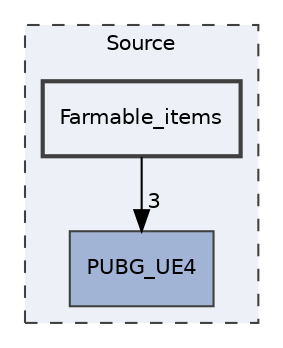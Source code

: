 digraph "D:/0_Projects/Unreal/PUBG_UE4/Source/Farmable_items"
{
 // LATEX_PDF_SIZE
  edge [fontname="Helvetica",fontsize="10",labelfontname="Helvetica",labelfontsize="10"];
  node [fontname="Helvetica",fontsize="10",shape=record];
  compound=true
  subgraph clusterdir_74389ed8173ad57b461b9d623a1f3867 {
    graph [ bgcolor="#edf0f7", pencolor="grey25", style="filled,dashed,", label="Source", fontname="Helvetica", fontsize="10", URL="dir_74389ed8173ad57b461b9d623a1f3867.html"]
  dir_81f16cdd936fcaf8cbca3e97fb61d968 [shape=box, label="PUBG_UE4", style="filled,", fillcolor="#a2b4d6", color="grey25", URL="dir_81f16cdd936fcaf8cbca3e97fb61d968.html"];
  dir_8af8318e17a45667d10fb00810797679 [shape=box, label="Farmable_items", style="filled,bold,", fillcolor="#edf0f7", color="grey25", URL="dir_8af8318e17a45667d10fb00810797679.html"];
  }
  dir_8af8318e17a45667d10fb00810797679->dir_81f16cdd936fcaf8cbca3e97fb61d968 [headlabel="3", labeldistance=1.5 headhref="dir_000003_000005.html"];
}
